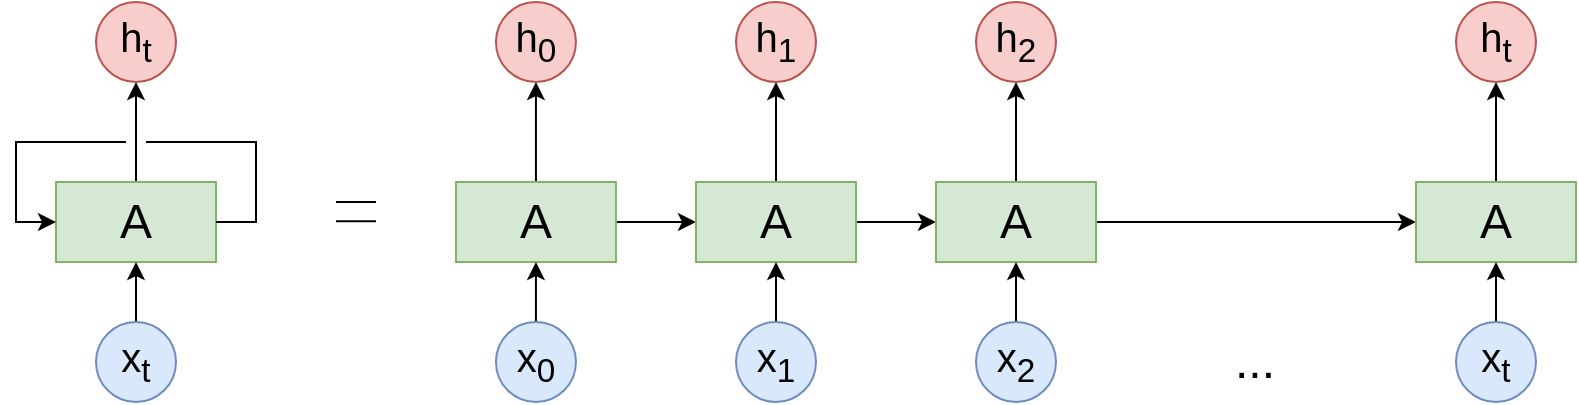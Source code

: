 <mxfile version="13.2.1" type="github">
  <diagram id="ftZ6NkSWwYy79V5Z8KAn" name="Page-1">
    <mxGraphModel dx="1168" dy="915" grid="1" gridSize="10" guides="1" tooltips="1" connect="1" arrows="1" fold="1" page="1" pageScale="1" pageWidth="850" pageHeight="1100" math="0" shadow="0">
      <root>
        <mxCell id="0" />
        <mxCell id="1" parent="0" />
        <mxCell id="Y7Dolzlg4p2LnnSjJEpa-9" style="edgeStyle=orthogonalEdgeStyle;rounded=0;orthogonalLoop=1;jettySize=auto;html=1;exitX=0.5;exitY=0;exitDx=0;exitDy=0;entryX=0.5;entryY=1;entryDx=0;entryDy=0;" edge="1" parent="1" source="Y7Dolzlg4p2LnnSjJEpa-1" target="Y7Dolzlg4p2LnnSjJEpa-8">
          <mxGeometry relative="1" as="geometry" />
        </mxCell>
        <mxCell id="Y7Dolzlg4p2LnnSjJEpa-1" value="&lt;font style=&quot;font-size: 24px&quot;&gt;A&lt;/font&gt;" style="rounded=0;whiteSpace=wrap;html=1;fillColor=#d5e8d4;strokeColor=#82b366;" vertex="1" parent="1">
          <mxGeometry x="60" y="140" width="80" height="40" as="geometry" />
        </mxCell>
        <mxCell id="Y7Dolzlg4p2LnnSjJEpa-5" style="edgeStyle=orthogonalEdgeStyle;rounded=0;orthogonalLoop=1;jettySize=auto;html=1;exitX=0.5;exitY=0;exitDx=0;exitDy=0;entryX=0.5;entryY=1;entryDx=0;entryDy=0;" edge="1" parent="1" source="Y7Dolzlg4p2LnnSjJEpa-2" target="Y7Dolzlg4p2LnnSjJEpa-1">
          <mxGeometry relative="1" as="geometry" />
        </mxCell>
        <mxCell id="Y7Dolzlg4p2LnnSjJEpa-2" value="&lt;font style=&quot;font-size: 20px&quot;&gt;x&lt;sub&gt;t&lt;/sub&gt;&lt;/font&gt;" style="ellipse;whiteSpace=wrap;html=1;aspect=fixed;fillColor=#dae8fc;strokeColor=#6c8ebf;" vertex="1" parent="1">
          <mxGeometry x="80" y="210" width="40" height="40" as="geometry" />
        </mxCell>
        <mxCell id="Y7Dolzlg4p2LnnSjJEpa-6" style="edgeStyle=orthogonalEdgeStyle;rounded=0;orthogonalLoop=1;jettySize=auto;html=1;exitX=1;exitY=0.5;exitDx=0;exitDy=0;entryX=0;entryY=0.5;entryDx=0;entryDy=0;jumpStyle=gap;jumpSize=10;" edge="1" parent="1" source="Y7Dolzlg4p2LnnSjJEpa-1" target="Y7Dolzlg4p2LnnSjJEpa-1">
          <mxGeometry relative="1" as="geometry">
            <Array as="points">
              <mxPoint x="160" y="160" />
              <mxPoint x="160" y="120" />
              <mxPoint x="40" y="120" />
              <mxPoint x="40" y="160" />
            </Array>
          </mxGeometry>
        </mxCell>
        <mxCell id="Y7Dolzlg4p2LnnSjJEpa-8" value="&lt;font style=&quot;font-size: 20px&quot;&gt;h&lt;sub&gt;t&lt;/sub&gt;&lt;/font&gt;" style="ellipse;whiteSpace=wrap;html=1;aspect=fixed;fillColor=#f8cecc;strokeColor=#b85450;" vertex="1" parent="1">
          <mxGeometry x="80" y="50" width="40" height="40" as="geometry" />
        </mxCell>
        <mxCell id="Y7Dolzlg4p2LnnSjJEpa-10" value="" style="endArrow=none;html=1;" edge="1" parent="1">
          <mxGeometry width="50" height="50" relative="1" as="geometry">
            <mxPoint x="200" y="150" as="sourcePoint" />
            <mxPoint x="220" y="150" as="targetPoint" />
          </mxGeometry>
        </mxCell>
        <mxCell id="Y7Dolzlg4p2LnnSjJEpa-11" value="" style="endArrow=none;html=1;" edge="1" parent="1">
          <mxGeometry width="50" height="50" relative="1" as="geometry">
            <mxPoint x="200" y="159.66" as="sourcePoint" />
            <mxPoint x="220" y="159.66" as="targetPoint" />
          </mxGeometry>
        </mxCell>
        <mxCell id="Y7Dolzlg4p2LnnSjJEpa-12" style="edgeStyle=orthogonalEdgeStyle;rounded=0;orthogonalLoop=1;jettySize=auto;html=1;exitX=0.5;exitY=0;exitDx=0;exitDy=0;entryX=0.5;entryY=1;entryDx=0;entryDy=0;" edge="1" parent="1" source="Y7Dolzlg4p2LnnSjJEpa-13" target="Y7Dolzlg4p2LnnSjJEpa-17">
          <mxGeometry relative="1" as="geometry" />
        </mxCell>
        <mxCell id="Y7Dolzlg4p2LnnSjJEpa-33" style="edgeStyle=orthogonalEdgeStyle;rounded=0;jumpStyle=gap;jumpSize=10;orthogonalLoop=1;jettySize=auto;html=1;exitX=1;exitY=0.5;exitDx=0;exitDy=0;entryX=0;entryY=0.5;entryDx=0;entryDy=0;" edge="1" parent="1" source="Y7Dolzlg4p2LnnSjJEpa-13" target="Y7Dolzlg4p2LnnSjJEpa-19">
          <mxGeometry relative="1" as="geometry" />
        </mxCell>
        <mxCell id="Y7Dolzlg4p2LnnSjJEpa-13" value="&lt;font style=&quot;font-size: 24px&quot;&gt;A&lt;/font&gt;" style="rounded=0;whiteSpace=wrap;html=1;fillColor=#d5e8d4;strokeColor=#82b366;" vertex="1" parent="1">
          <mxGeometry x="259.97" y="140" width="80" height="40" as="geometry" />
        </mxCell>
        <mxCell id="Y7Dolzlg4p2LnnSjJEpa-14" style="edgeStyle=orthogonalEdgeStyle;rounded=0;orthogonalLoop=1;jettySize=auto;html=1;exitX=0.5;exitY=0;exitDx=0;exitDy=0;entryX=0.5;entryY=1;entryDx=0;entryDy=0;" edge="1" parent="1" source="Y7Dolzlg4p2LnnSjJEpa-15" target="Y7Dolzlg4p2LnnSjJEpa-13">
          <mxGeometry relative="1" as="geometry" />
        </mxCell>
        <mxCell id="Y7Dolzlg4p2LnnSjJEpa-15" value="&lt;font style=&quot;font-size: 20px&quot;&gt;x&lt;sub&gt;0&lt;/sub&gt;&lt;/font&gt;" style="ellipse;whiteSpace=wrap;html=1;aspect=fixed;fillColor=#dae8fc;strokeColor=#6c8ebf;" vertex="1" parent="1">
          <mxGeometry x="279.97" y="210" width="40" height="40" as="geometry" />
        </mxCell>
        <mxCell id="Y7Dolzlg4p2LnnSjJEpa-17" value="&lt;font style=&quot;font-size: 20px&quot;&gt;h&lt;sub&gt;0&lt;/sub&gt;&lt;/font&gt;" style="ellipse;whiteSpace=wrap;html=1;aspect=fixed;fillColor=#f8cecc;strokeColor=#b85450;" vertex="1" parent="1">
          <mxGeometry x="279.97" y="50" width="40" height="40" as="geometry" />
        </mxCell>
        <mxCell id="Y7Dolzlg4p2LnnSjJEpa-18" style="edgeStyle=orthogonalEdgeStyle;rounded=0;orthogonalLoop=1;jettySize=auto;html=1;exitX=0.5;exitY=0;exitDx=0;exitDy=0;entryX=0.5;entryY=1;entryDx=0;entryDy=0;" edge="1" parent="1" source="Y7Dolzlg4p2LnnSjJEpa-19" target="Y7Dolzlg4p2LnnSjJEpa-22">
          <mxGeometry relative="1" as="geometry" />
        </mxCell>
        <mxCell id="Y7Dolzlg4p2LnnSjJEpa-34" style="edgeStyle=orthogonalEdgeStyle;rounded=0;jumpStyle=gap;jumpSize=10;orthogonalLoop=1;jettySize=auto;html=1;exitX=1;exitY=0.5;exitDx=0;exitDy=0;entryX=0;entryY=0.5;entryDx=0;entryDy=0;" edge="1" parent="1" source="Y7Dolzlg4p2LnnSjJEpa-19" target="Y7Dolzlg4p2LnnSjJEpa-24">
          <mxGeometry relative="1" as="geometry" />
        </mxCell>
        <mxCell id="Y7Dolzlg4p2LnnSjJEpa-19" value="&lt;font style=&quot;font-size: 24px&quot;&gt;A&lt;/font&gt;" style="rounded=0;whiteSpace=wrap;html=1;fillColor=#d5e8d4;strokeColor=#82b366;" vertex="1" parent="1">
          <mxGeometry x="380" y="140" width="80" height="40" as="geometry" />
        </mxCell>
        <mxCell id="Y7Dolzlg4p2LnnSjJEpa-20" style="edgeStyle=orthogonalEdgeStyle;rounded=0;orthogonalLoop=1;jettySize=auto;html=1;exitX=0.5;exitY=0;exitDx=0;exitDy=0;entryX=0.5;entryY=1;entryDx=0;entryDy=0;" edge="1" parent="1" source="Y7Dolzlg4p2LnnSjJEpa-21" target="Y7Dolzlg4p2LnnSjJEpa-19">
          <mxGeometry relative="1" as="geometry" />
        </mxCell>
        <mxCell id="Y7Dolzlg4p2LnnSjJEpa-21" value="&lt;font style=&quot;font-size: 20px&quot;&gt;x&lt;sub&gt;1&lt;/sub&gt;&lt;/font&gt;" style="ellipse;whiteSpace=wrap;html=1;aspect=fixed;fillColor=#dae8fc;strokeColor=#6c8ebf;" vertex="1" parent="1">
          <mxGeometry x="400" y="210" width="40" height="40" as="geometry" />
        </mxCell>
        <mxCell id="Y7Dolzlg4p2LnnSjJEpa-22" value="&lt;font style=&quot;font-size: 20px&quot;&gt;h&lt;sub&gt;1&lt;/sub&gt;&lt;/font&gt;" style="ellipse;whiteSpace=wrap;html=1;aspect=fixed;fillColor=#f8cecc;strokeColor=#b85450;" vertex="1" parent="1">
          <mxGeometry x="400" y="50" width="40" height="40" as="geometry" />
        </mxCell>
        <mxCell id="Y7Dolzlg4p2LnnSjJEpa-23" style="edgeStyle=orthogonalEdgeStyle;rounded=0;orthogonalLoop=1;jettySize=auto;html=1;exitX=0.5;exitY=0;exitDx=0;exitDy=0;entryX=0.5;entryY=1;entryDx=0;entryDy=0;" edge="1" parent="1" source="Y7Dolzlg4p2LnnSjJEpa-24" target="Y7Dolzlg4p2LnnSjJEpa-27">
          <mxGeometry relative="1" as="geometry" />
        </mxCell>
        <mxCell id="Y7Dolzlg4p2LnnSjJEpa-35" style="edgeStyle=orthogonalEdgeStyle;rounded=0;jumpStyle=gap;jumpSize=10;orthogonalLoop=1;jettySize=auto;html=1;exitX=1;exitY=0.5;exitDx=0;exitDy=0;entryX=0;entryY=0.5;entryDx=0;entryDy=0;" edge="1" parent="1" source="Y7Dolzlg4p2LnnSjJEpa-24" target="Y7Dolzlg4p2LnnSjJEpa-29">
          <mxGeometry relative="1" as="geometry" />
        </mxCell>
        <mxCell id="Y7Dolzlg4p2LnnSjJEpa-24" value="&lt;font style=&quot;font-size: 24px&quot;&gt;A&lt;/font&gt;" style="rounded=0;whiteSpace=wrap;html=1;fillColor=#d5e8d4;strokeColor=#82b366;" vertex="1" parent="1">
          <mxGeometry x="500" y="140" width="80" height="40" as="geometry" />
        </mxCell>
        <mxCell id="Y7Dolzlg4p2LnnSjJEpa-25" style="edgeStyle=orthogonalEdgeStyle;rounded=0;orthogonalLoop=1;jettySize=auto;html=1;exitX=0.5;exitY=0;exitDx=0;exitDy=0;entryX=0.5;entryY=1;entryDx=0;entryDy=0;" edge="1" parent="1" source="Y7Dolzlg4p2LnnSjJEpa-26" target="Y7Dolzlg4p2LnnSjJEpa-24">
          <mxGeometry relative="1" as="geometry" />
        </mxCell>
        <mxCell id="Y7Dolzlg4p2LnnSjJEpa-26" value="&lt;font style=&quot;font-size: 20px&quot;&gt;x&lt;sub&gt;2&lt;/sub&gt;&lt;/font&gt;" style="ellipse;whiteSpace=wrap;html=1;aspect=fixed;fillColor=#dae8fc;strokeColor=#6c8ebf;" vertex="1" parent="1">
          <mxGeometry x="520" y="210" width="40" height="40" as="geometry" />
        </mxCell>
        <mxCell id="Y7Dolzlg4p2LnnSjJEpa-27" value="&lt;font style=&quot;font-size: 20px&quot;&gt;h&lt;sub&gt;2&lt;/sub&gt;&lt;/font&gt;" style="ellipse;whiteSpace=wrap;html=1;aspect=fixed;fillColor=#f8cecc;strokeColor=#b85450;" vertex="1" parent="1">
          <mxGeometry x="520" y="50" width="40" height="40" as="geometry" />
        </mxCell>
        <mxCell id="Y7Dolzlg4p2LnnSjJEpa-28" style="edgeStyle=orthogonalEdgeStyle;rounded=0;orthogonalLoop=1;jettySize=auto;html=1;exitX=0.5;exitY=0;exitDx=0;exitDy=0;entryX=0.5;entryY=1;entryDx=0;entryDy=0;" edge="1" parent="1" source="Y7Dolzlg4p2LnnSjJEpa-29" target="Y7Dolzlg4p2LnnSjJEpa-32">
          <mxGeometry relative="1" as="geometry" />
        </mxCell>
        <mxCell id="Y7Dolzlg4p2LnnSjJEpa-29" value="&lt;font style=&quot;font-size: 24px&quot;&gt;A&lt;/font&gt;" style="rounded=0;whiteSpace=wrap;html=1;fillColor=#d5e8d4;strokeColor=#82b366;" vertex="1" parent="1">
          <mxGeometry x="740" y="140" width="80" height="40" as="geometry" />
        </mxCell>
        <mxCell id="Y7Dolzlg4p2LnnSjJEpa-30" style="edgeStyle=orthogonalEdgeStyle;rounded=0;orthogonalLoop=1;jettySize=auto;html=1;exitX=0.5;exitY=0;exitDx=0;exitDy=0;entryX=0.5;entryY=1;entryDx=0;entryDy=0;" edge="1" parent="1" source="Y7Dolzlg4p2LnnSjJEpa-31" target="Y7Dolzlg4p2LnnSjJEpa-29">
          <mxGeometry relative="1" as="geometry" />
        </mxCell>
        <mxCell id="Y7Dolzlg4p2LnnSjJEpa-31" value="&lt;font style=&quot;font-size: 20px&quot;&gt;x&lt;sub&gt;t&lt;/sub&gt;&lt;/font&gt;" style="ellipse;whiteSpace=wrap;html=1;aspect=fixed;fillColor=#dae8fc;strokeColor=#6c8ebf;" vertex="1" parent="1">
          <mxGeometry x="760" y="210" width="40" height="40" as="geometry" />
        </mxCell>
        <mxCell id="Y7Dolzlg4p2LnnSjJEpa-32" value="&lt;font style=&quot;font-size: 20px&quot;&gt;h&lt;sub&gt;t&lt;/sub&gt;&lt;/font&gt;" style="ellipse;whiteSpace=wrap;html=1;aspect=fixed;fillColor=#f8cecc;strokeColor=#b85450;" vertex="1" parent="1">
          <mxGeometry x="760" y="50" width="40" height="40" as="geometry" />
        </mxCell>
        <mxCell id="Y7Dolzlg4p2LnnSjJEpa-36" value="&lt;font style=&quot;font-size: 24px&quot;&gt;...&lt;/font&gt;" style="text;html=1;align=center;verticalAlign=middle;resizable=0;points=[];autosize=1;" vertex="1" parent="1">
          <mxGeometry x="639" y="220" width="40" height="20" as="geometry" />
        </mxCell>
      </root>
    </mxGraphModel>
  </diagram>
</mxfile>
